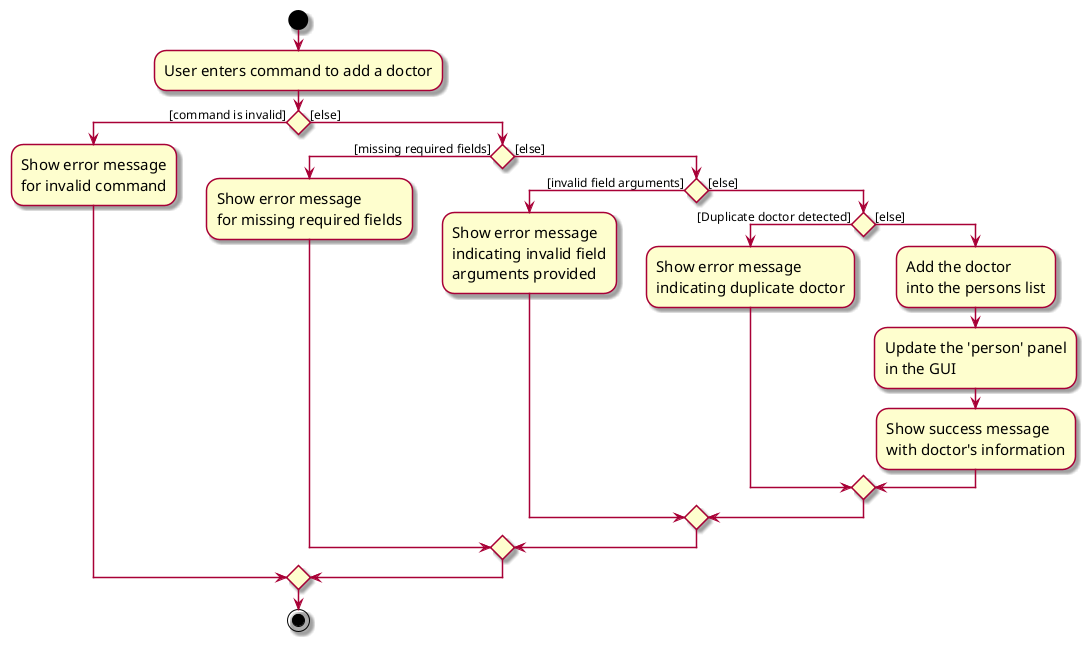 @startuml
skin rose
skinparam ActivityFontSize 15
skinparam ArrowFontSize 12

start
:User enters command to add a doctor;

if () then ([command is invalid])
    :Show error message\nfor invalid command;
else ([else])
    if () then ([missing required fields])
        :Show error message\nfor missing required fields;
    else ([else])
        if () then ([invalid field arguments])
            :Show error message\nindicating invalid field\narguments provided;
        else ([else])
            if () then ([Duplicate doctor detected])
                :Show error message\nindicating duplicate doctor;
                else ([else])
                    :Add the doctor\ninto the persons list;
                    :Update the 'person' panel\nin the GUI;
                    :Show success message\nwith doctor's information;
            endif;
        endif
    endif
endif

stop
@enduml